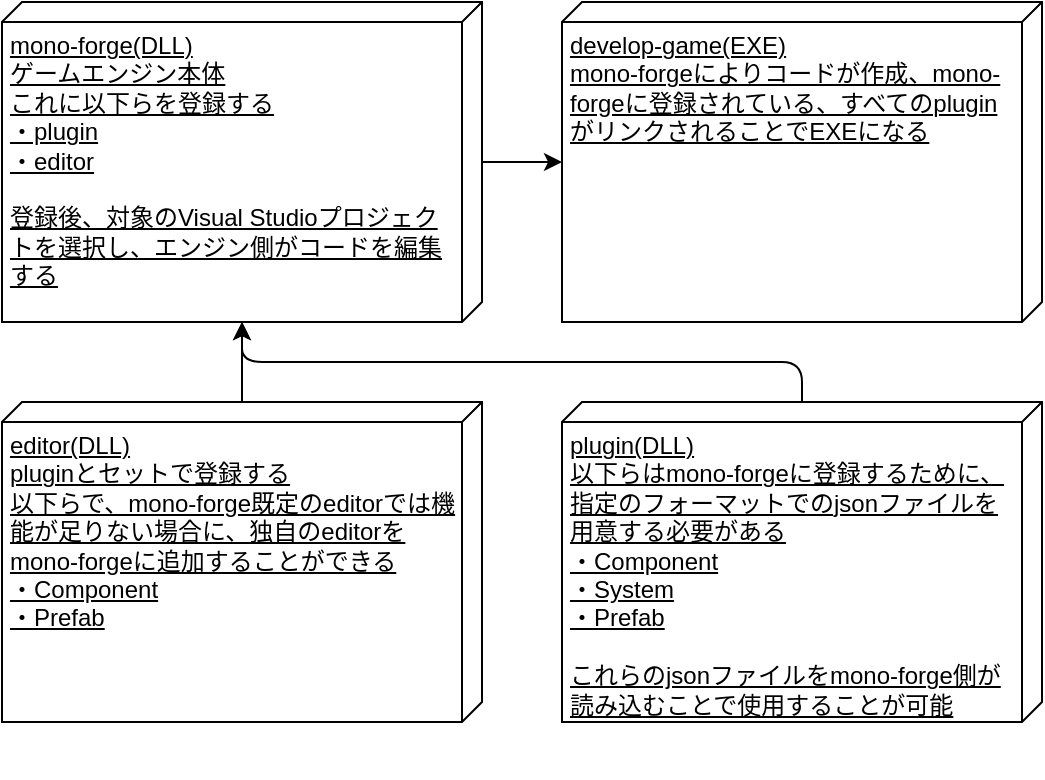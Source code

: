 ﻿<mxfile>
    <diagram id="CnXhA2U9izJTP4BU_nGH" name="ページ1">
        <mxGraphModel dx="1114" dy="647" grid="1" gridSize="10" guides="1" tooltips="1" connect="1" arrows="1" fold="1" page="0" pageScale="1" pageWidth="827" pageHeight="1169" math="0" shadow="0">
            <root>
                <mxCell id="0"/>
                <mxCell id="1" parent="0"/>
                <mxCell id="14" style="edgeStyle=elbowEdgeStyle;shape=connector;rounded=1;elbow=vertical;html=1;strokeColor=default;align=center;verticalAlign=middle;fontFamily=Helvetica;fontSize=11;fontColor=default;labelBackgroundColor=default;endArrow=classic;" edge="1" parent="1" source="2" target="6">
                    <mxGeometry relative="1" as="geometry"/>
                </mxCell>
                <mxCell id="2" value="mono-forge(DLL)&lt;div&gt;ゲームエンジン本体&lt;/div&gt;&lt;div&gt;これに以下らを登録する&lt;/div&gt;&lt;div&gt;・plugin&lt;/div&gt;&lt;div&gt;・editor&lt;/div&gt;&lt;div&gt;&lt;br&gt;&lt;/div&gt;&lt;div&gt;登録後、対象のVisual Studioプロジェクトを選択し、エンジン側がコードを編集する&lt;/div&gt;" style="verticalAlign=top;align=left;spacingTop=8;spacingLeft=2;spacingRight=12;shape=cube;size=10;direction=south;fontStyle=4;html=1;whiteSpace=wrap;" vertex="1" parent="1">
                    <mxGeometry x="80" y="200" width="240" height="160" as="geometry"/>
                </mxCell>
                <mxCell id="6" value="develop-game(EXE)&lt;div&gt;mono-forgeによりコードが作成、mono-forgeに登録されている、すべてのpluginがリンクされることでEXEになる&lt;/div&gt;" style="verticalAlign=top;align=left;spacingTop=8;spacingLeft=2;spacingRight=12;shape=cube;size=10;direction=south;fontStyle=4;html=1;whiteSpace=wrap;" vertex="1" parent="1">
                    <mxGeometry x="360" y="200" width="240" height="160" as="geometry"/>
                </mxCell>
                <mxCell id="9" style="edgeStyle=elbowEdgeStyle;html=1;elbow=vertical;" edge="1" parent="1" source="7" target="2">
                    <mxGeometry relative="1" as="geometry"/>
                </mxCell>
                <mxCell id="7" value="plugin(DLL)&lt;div&gt;以下らはmono-forgeに登録するために、指定のフォーマットでのjsonファイルを用意する必要がある&lt;/div&gt;&lt;div&gt;・Component&lt;/div&gt;&lt;div&gt;・System&lt;/div&gt;&lt;div&gt;・Prefab&lt;/div&gt;&lt;div&gt;&lt;br&gt;&lt;/div&gt;&lt;div&gt;これらのjsonファイルをmono-forge側が読み込むことで使用することが可能&lt;/div&gt;&lt;div&gt;&lt;br&gt;&lt;/div&gt;&lt;div&gt;&lt;br&gt;&lt;/div&gt;" style="verticalAlign=top;align=left;spacingTop=8;spacingLeft=2;spacingRight=12;shape=cube;size=10;direction=south;fontStyle=4;html=1;whiteSpace=wrap;" vertex="1" parent="1">
                    <mxGeometry x="360" y="400" width="240" height="160" as="geometry"/>
                </mxCell>
                <mxCell id="13" style="edgeStyle=elbowEdgeStyle;shape=connector;rounded=1;elbow=vertical;html=1;strokeColor=default;align=center;verticalAlign=middle;fontFamily=Helvetica;fontSize=11;fontColor=default;labelBackgroundColor=default;endArrow=classic;" edge="1" parent="1" source="8" target="2">
                    <mxGeometry relative="1" as="geometry"/>
                </mxCell>
                <mxCell id="8" value="editor(DLL)&lt;div&gt;pluginとセットで登録する&lt;/div&gt;&lt;div&gt;以下らで、mono-forge既定のeditorでは機能が足りない場合に、独自のeditorをmono-forgeに追加することができる&lt;/div&gt;&lt;div&gt;・Component&lt;/div&gt;&lt;div&gt;・Prefab&lt;/div&gt;" style="verticalAlign=top;align=left;spacingTop=8;spacingLeft=2;spacingRight=12;shape=cube;size=10;direction=south;fontStyle=4;html=1;whiteSpace=wrap;" vertex="1" parent="1">
                    <mxGeometry x="80" y="400" width="240" height="160" as="geometry"/>
                </mxCell>
            </root>
        </mxGraphModel>
    </diagram>
</mxfile>